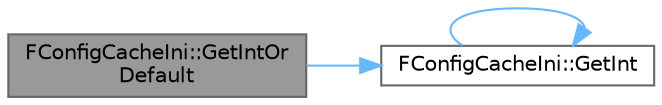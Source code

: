 digraph "FConfigCacheIni::GetIntOrDefault"
{
 // INTERACTIVE_SVG=YES
 // LATEX_PDF_SIZE
  bgcolor="transparent";
  edge [fontname=Helvetica,fontsize=10,labelfontname=Helvetica,labelfontsize=10];
  node [fontname=Helvetica,fontsize=10,shape=box,height=0.2,width=0.4];
  rankdir="LR";
  Node1 [id="Node000001",label="FConfigCacheIni::GetIntOr\lDefault",height=0.2,width=0.4,color="gray40", fillcolor="grey60", style="filled", fontcolor="black",tooltip=" "];
  Node1 -> Node2 [id="edge1_Node000001_Node000002",color="steelblue1",style="solid",tooltip=" "];
  Node2 [id="Node000002",label="FConfigCacheIni::GetInt",height=0.2,width=0.4,color="grey40", fillcolor="white", style="filled",URL="$d0/d87/classFConfigCacheIni.html#ab0c02c3482a370ce54763cab2b011bec",tooltip=" "];
  Node2 -> Node2 [id="edge2_Node000002_Node000002",color="steelblue1",style="solid",tooltip=" "];
}

